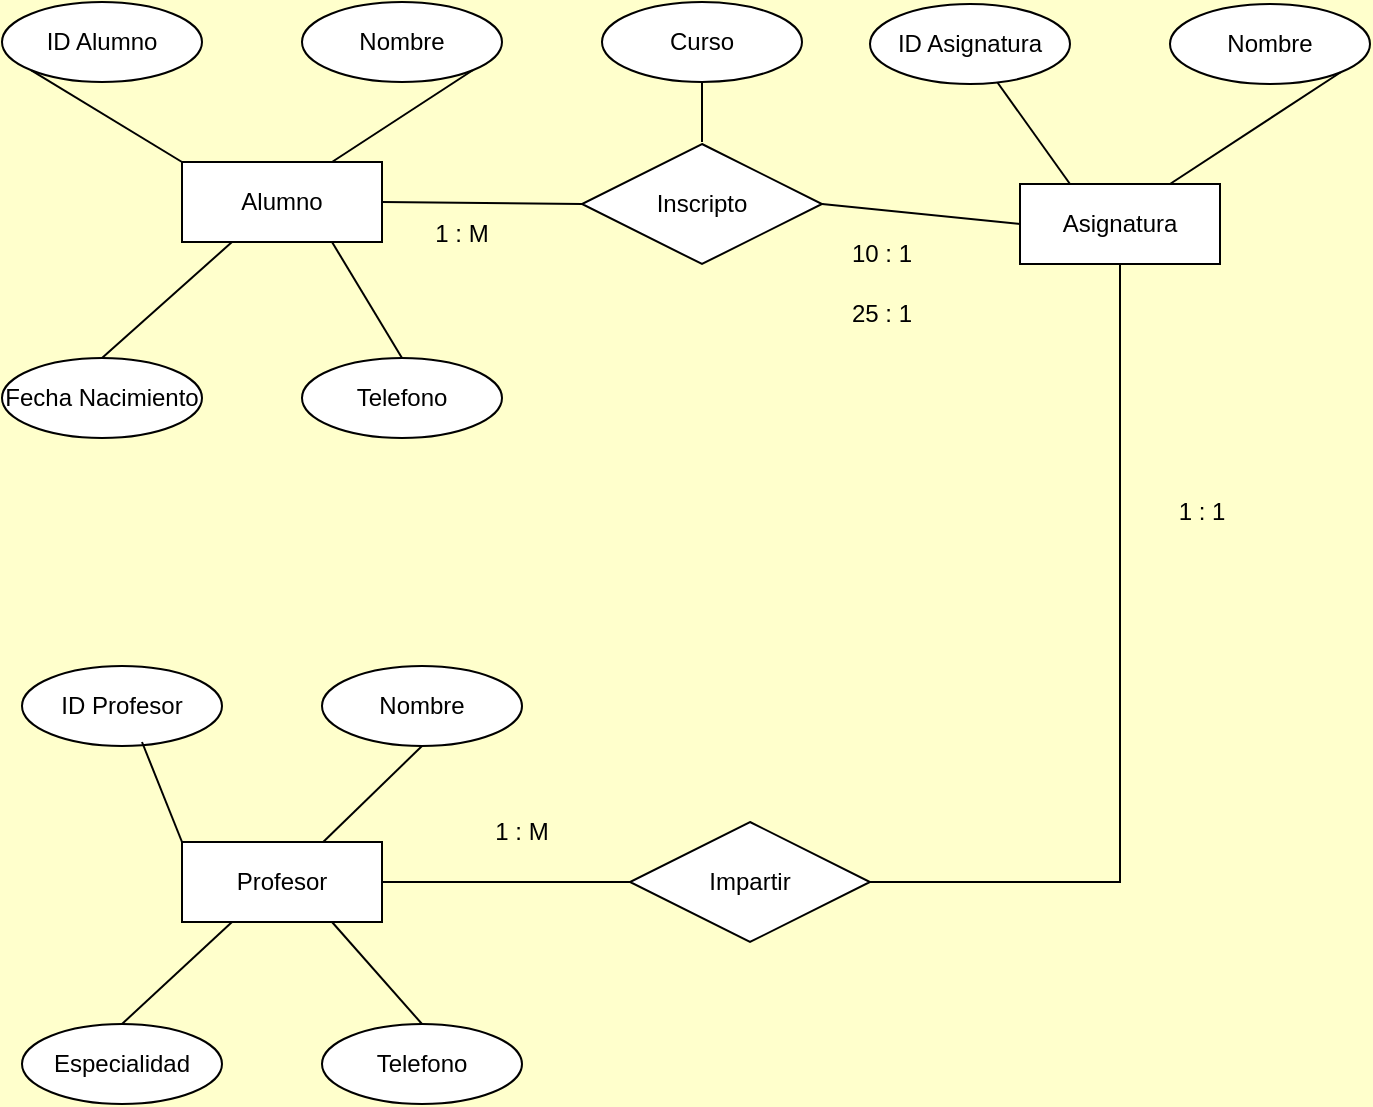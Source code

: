 <mxfile version="17.2.4" type="device"><diagram id="R2lEEEUBdFMjLlhIrx00" name="Page-1"><mxGraphModel dx="1102" dy="695" grid="1" gridSize="10" guides="1" tooltips="1" connect="1" arrows="1" fold="1" page="1" pageScale="1" pageWidth="850" pageHeight="1100" background="#FFFFCC" math="0" shadow="0" extFonts="Permanent Marker^https://fonts.googleapis.com/css?family=Permanent+Marker"><root><mxCell id="0"/><mxCell id="1" parent="0"/><mxCell id="q3_s1_g2DS0dW8JLRsO9-1" value="Alumno" style="whiteSpace=wrap;html=1;align=center;" parent="1" vertex="1"><mxGeometry x="140" y="120" width="100" height="40" as="geometry"/></mxCell><mxCell id="q3_s1_g2DS0dW8JLRsO9-2" value="Asignatura" style="whiteSpace=wrap;html=1;align=center;" parent="1" vertex="1"><mxGeometry x="559" y="131" width="100" height="40" as="geometry"/></mxCell><mxCell id="q3_s1_g2DS0dW8JLRsO9-3" value="Profesor" style="whiteSpace=wrap;html=1;align=center;" parent="1" vertex="1"><mxGeometry x="140" y="460" width="100" height="40" as="geometry"/></mxCell><mxCell id="q3_s1_g2DS0dW8JLRsO9-4" value="ID Alumno" style="ellipse;whiteSpace=wrap;html=1;align=center;" parent="1" vertex="1"><mxGeometry x="50" y="40" width="100" height="40" as="geometry"/></mxCell><mxCell id="q3_s1_g2DS0dW8JLRsO9-5" value="Nombre" style="ellipse;whiteSpace=wrap;html=1;align=center;" parent="1" vertex="1"><mxGeometry x="200" y="40" width="100" height="40" as="geometry"/></mxCell><mxCell id="q3_s1_g2DS0dW8JLRsO9-6" value="Fecha Nacimiento" style="ellipse;whiteSpace=wrap;html=1;align=center;" parent="1" vertex="1"><mxGeometry x="50" y="218" width="100" height="40" as="geometry"/></mxCell><mxCell id="q3_s1_g2DS0dW8JLRsO9-7" value="Telefono" style="ellipse;whiteSpace=wrap;html=1;align=center;" parent="1" vertex="1"><mxGeometry x="200" y="218" width="100" height="40" as="geometry"/></mxCell><mxCell id="q3_s1_g2DS0dW8JLRsO9-8" value="ID Asignatura" style="ellipse;whiteSpace=wrap;html=1;align=center;" parent="1" vertex="1"><mxGeometry x="484" y="41" width="100" height="40" as="geometry"/></mxCell><mxCell id="q3_s1_g2DS0dW8JLRsO9-9" value="Nombre" style="ellipse;whiteSpace=wrap;html=1;align=center;" parent="1" vertex="1"><mxGeometry x="634" y="41" width="100" height="40" as="geometry"/></mxCell><mxCell id="q3_s1_g2DS0dW8JLRsO9-10" value="ID Profesor" style="ellipse;whiteSpace=wrap;html=1;align=center;" parent="1" vertex="1"><mxGeometry x="60" y="372" width="100" height="40" as="geometry"/></mxCell><mxCell id="q3_s1_g2DS0dW8JLRsO9-11" value="Nombre" style="ellipse;whiteSpace=wrap;html=1;align=center;" parent="1" vertex="1"><mxGeometry x="210" y="372" width="100" height="40" as="geometry"/></mxCell><mxCell id="q3_s1_g2DS0dW8JLRsO9-12" value="Especialidad" style="ellipse;whiteSpace=wrap;html=1;align=center;" parent="1" vertex="1"><mxGeometry x="60" y="551" width="100" height="40" as="geometry"/></mxCell><mxCell id="q3_s1_g2DS0dW8JLRsO9-13" value="Telefono" style="ellipse;whiteSpace=wrap;html=1;align=center;" parent="1" vertex="1"><mxGeometry x="210" y="551" width="100" height="40" as="geometry"/></mxCell><mxCell id="q3_s1_g2DS0dW8JLRsO9-14" value="" style="endArrow=none;html=1;rounded=0;entryX=0;entryY=1;entryDx=0;entryDy=0;exitX=0;exitY=0;exitDx=0;exitDy=0;" parent="1" source="q3_s1_g2DS0dW8JLRsO9-1" target="q3_s1_g2DS0dW8JLRsO9-4" edge="1"><mxGeometry width="50" height="50" relative="1" as="geometry"><mxPoint x="400" y="310" as="sourcePoint"/><mxPoint x="450" y="260" as="targetPoint"/></mxGeometry></mxCell><mxCell id="q3_s1_g2DS0dW8JLRsO9-15" value="" style="endArrow=none;html=1;rounded=0;entryX=1;entryY=1;entryDx=0;entryDy=0;exitX=0.75;exitY=0;exitDx=0;exitDy=0;" parent="1" source="q3_s1_g2DS0dW8JLRsO9-1" target="q3_s1_g2DS0dW8JLRsO9-5" edge="1"><mxGeometry width="50" height="50" relative="1" as="geometry"><mxPoint x="400" y="310" as="sourcePoint"/><mxPoint x="450" y="260" as="targetPoint"/></mxGeometry></mxCell><mxCell id="q3_s1_g2DS0dW8JLRsO9-16" value="" style="endArrow=none;html=1;rounded=0;entryX=0.25;entryY=1;entryDx=0;entryDy=0;exitX=0.5;exitY=0;exitDx=0;exitDy=0;" parent="1" source="q3_s1_g2DS0dW8JLRsO9-6" target="q3_s1_g2DS0dW8JLRsO9-1" edge="1"><mxGeometry width="50" height="50" relative="1" as="geometry"><mxPoint x="400" y="310" as="sourcePoint"/><mxPoint x="450" y="260" as="targetPoint"/></mxGeometry></mxCell><mxCell id="q3_s1_g2DS0dW8JLRsO9-17" value="" style="endArrow=none;html=1;rounded=0;entryX=0.75;entryY=1;entryDx=0;entryDy=0;exitX=0.5;exitY=0;exitDx=0;exitDy=0;" parent="1" source="q3_s1_g2DS0dW8JLRsO9-7" target="q3_s1_g2DS0dW8JLRsO9-1" edge="1"><mxGeometry width="50" height="50" relative="1" as="geometry"><mxPoint x="400" y="310" as="sourcePoint"/><mxPoint x="450" y="260" as="targetPoint"/></mxGeometry></mxCell><mxCell id="q3_s1_g2DS0dW8JLRsO9-18" value="" style="endArrow=none;html=1;rounded=0;exitX=0.25;exitY=0;exitDx=0;exitDy=0;" parent="1" source="q3_s1_g2DS0dW8JLRsO9-2" target="q3_s1_g2DS0dW8JLRsO9-8" edge="1"><mxGeometry width="50" height="50" relative="1" as="geometry"><mxPoint x="499" y="241" as="sourcePoint"/><mxPoint x="539" y="91" as="targetPoint"/></mxGeometry></mxCell><mxCell id="q3_s1_g2DS0dW8JLRsO9-19" value="" style="endArrow=none;html=1;rounded=0;entryX=1;entryY=1;entryDx=0;entryDy=0;exitX=0.75;exitY=0;exitDx=0;exitDy=0;" parent="1" source="q3_s1_g2DS0dW8JLRsO9-2" target="q3_s1_g2DS0dW8JLRsO9-9" edge="1"><mxGeometry width="50" height="50" relative="1" as="geometry"><mxPoint x="499" y="241" as="sourcePoint"/><mxPoint x="549" y="191" as="targetPoint"/></mxGeometry></mxCell><mxCell id="q3_s1_g2DS0dW8JLRsO9-20" value="" style="endArrow=none;html=1;rounded=0;exitX=0;exitY=0;exitDx=0;exitDy=0;" parent="1" source="q3_s1_g2DS0dW8JLRsO9-3" edge="1"><mxGeometry width="50" height="50" relative="1" as="geometry"><mxPoint x="400" y="310" as="sourcePoint"/><mxPoint x="120" y="410" as="targetPoint"/></mxGeometry></mxCell><mxCell id="q3_s1_g2DS0dW8JLRsO9-21" value="" style="endArrow=none;html=1;rounded=0;entryX=0.5;entryY=1;entryDx=0;entryDy=0;" parent="1" source="q3_s1_g2DS0dW8JLRsO9-3" target="q3_s1_g2DS0dW8JLRsO9-11" edge="1"><mxGeometry width="50" height="50" relative="1" as="geometry"><mxPoint x="400" y="310" as="sourcePoint"/><mxPoint x="450" y="260" as="targetPoint"/></mxGeometry></mxCell><mxCell id="q3_s1_g2DS0dW8JLRsO9-22" value="" style="endArrow=none;html=1;rounded=0;exitX=0.5;exitY=0;exitDx=0;exitDy=0;entryX=0.25;entryY=1;entryDx=0;entryDy=0;" parent="1" source="q3_s1_g2DS0dW8JLRsO9-12" target="q3_s1_g2DS0dW8JLRsO9-3" edge="1"><mxGeometry width="50" height="50" relative="1" as="geometry"><mxPoint x="400" y="510" as="sourcePoint"/><mxPoint x="450" y="460" as="targetPoint"/></mxGeometry></mxCell><mxCell id="q3_s1_g2DS0dW8JLRsO9-23" value="" style="endArrow=none;html=1;rounded=0;exitX=0.5;exitY=0;exitDx=0;exitDy=0;entryX=0.75;entryY=1;entryDx=0;entryDy=0;" parent="1" source="q3_s1_g2DS0dW8JLRsO9-13" target="q3_s1_g2DS0dW8JLRsO9-3" edge="1"><mxGeometry width="50" height="50" relative="1" as="geometry"><mxPoint x="400" y="510" as="sourcePoint"/><mxPoint x="450" y="460" as="targetPoint"/></mxGeometry></mxCell><mxCell id="q3_s1_g2DS0dW8JLRsO9-24" value="Inscripto" style="shape=rhombus;perimeter=rhombusPerimeter;whiteSpace=wrap;html=1;align=center;" parent="1" vertex="1"><mxGeometry x="340" y="111" width="120" height="60" as="geometry"/></mxCell><mxCell id="q3_s1_g2DS0dW8JLRsO9-25" value="" style="endArrow=none;html=1;rounded=0;entryX=0;entryY=0.5;entryDx=0;entryDy=0;exitX=1;exitY=0.5;exitDx=0;exitDy=0;" parent="1" source="q3_s1_g2DS0dW8JLRsO9-1" target="q3_s1_g2DS0dW8JLRsO9-24" edge="1"><mxGeometry width="50" height="50" relative="1" as="geometry"><mxPoint x="400" y="310" as="sourcePoint"/><mxPoint x="450" y="260" as="targetPoint"/></mxGeometry></mxCell><mxCell id="q3_s1_g2DS0dW8JLRsO9-26" value="" style="endArrow=none;html=1;rounded=0;entryX=0;entryY=0.5;entryDx=0;entryDy=0;exitX=1;exitY=0.5;exitDx=0;exitDy=0;" parent="1" source="q3_s1_g2DS0dW8JLRsO9-24" target="q3_s1_g2DS0dW8JLRsO9-2" edge="1"><mxGeometry width="50" height="50" relative="1" as="geometry"><mxPoint x="400" y="310" as="sourcePoint"/><mxPoint x="450" y="260" as="targetPoint"/></mxGeometry></mxCell><mxCell id="q3_s1_g2DS0dW8JLRsO9-27" value="1 : M" style="text;html=1;strokeColor=none;fillColor=none;align=center;verticalAlign=middle;whiteSpace=wrap;rounded=0;" parent="1" vertex="1"><mxGeometry x="250" y="141" width="60" height="30" as="geometry"/></mxCell><mxCell id="q3_s1_g2DS0dW8JLRsO9-28" value="10 : 1" style="text;html=1;strokeColor=none;fillColor=none;align=center;verticalAlign=middle;whiteSpace=wrap;rounded=0;" parent="1" vertex="1"><mxGeometry x="460" y="151" width="60" height="30" as="geometry"/></mxCell><mxCell id="q3_s1_g2DS0dW8JLRsO9-29" value="Curso" style="ellipse;whiteSpace=wrap;html=1;align=center;" parent="1" vertex="1"><mxGeometry x="350" y="40" width="100" height="40" as="geometry"/></mxCell><mxCell id="q3_s1_g2DS0dW8JLRsO9-30" value="" style="endArrow=none;html=1;rounded=0;entryX=0.5;entryY=1;entryDx=0;entryDy=0;" parent="1" target="q3_s1_g2DS0dW8JLRsO9-29" edge="1"><mxGeometry width="50" height="50" relative="1" as="geometry"><mxPoint x="400" y="110" as="sourcePoint"/><mxPoint x="450" y="260" as="targetPoint"/></mxGeometry></mxCell><mxCell id="q3_s1_g2DS0dW8JLRsO9-31" value="Impartir" style="shape=rhombus;perimeter=rhombusPerimeter;whiteSpace=wrap;html=1;align=center;" parent="1" vertex="1"><mxGeometry x="364" y="450" width="120" height="60" as="geometry"/></mxCell><mxCell id="q3_s1_g2DS0dW8JLRsO9-32" value="" style="endArrow=none;html=1;rounded=0;exitX=1;exitY=0.5;exitDx=0;exitDy=0;entryX=0;entryY=0.5;entryDx=0;entryDy=0;" parent="1" source="q3_s1_g2DS0dW8JLRsO9-3" target="q3_s1_g2DS0dW8JLRsO9-31" edge="1"><mxGeometry width="50" height="50" relative="1" as="geometry"><mxPoint x="400" y="310" as="sourcePoint"/><mxPoint x="450" y="260" as="targetPoint"/></mxGeometry></mxCell><mxCell id="q3_s1_g2DS0dW8JLRsO9-33" value="" style="endArrow=none;html=1;rounded=0;exitX=1;exitY=0.5;exitDx=0;exitDy=0;entryX=0.5;entryY=1;entryDx=0;entryDy=0;" parent="1" source="q3_s1_g2DS0dW8JLRsO9-31" target="q3_s1_g2DS0dW8JLRsO9-2" edge="1"><mxGeometry width="50" height="50" relative="1" as="geometry"><mxPoint x="400" y="310" as="sourcePoint"/><mxPoint x="450" y="260" as="targetPoint"/><Array as="points"><mxPoint x="609" y="480"/></Array></mxGeometry></mxCell><mxCell id="q3_s1_g2DS0dW8JLRsO9-34" value="1 : 1" style="text;html=1;strokeColor=none;fillColor=none;align=center;verticalAlign=middle;whiteSpace=wrap;rounded=0;" parent="1" vertex="1"><mxGeometry x="620" y="280" width="60" height="30" as="geometry"/></mxCell><mxCell id="q3_s1_g2DS0dW8JLRsO9-35" value="1 : M" style="text;html=1;strokeColor=none;fillColor=none;align=center;verticalAlign=middle;whiteSpace=wrap;rounded=0;" parent="1" vertex="1"><mxGeometry x="280" y="440" width="60" height="30" as="geometry"/></mxCell><mxCell id="C78-opNLuyQIbU7aPViy-1" value="25 : 1" style="text;html=1;strokeColor=none;fillColor=none;align=center;verticalAlign=middle;whiteSpace=wrap;rounded=0;" vertex="1" parent="1"><mxGeometry x="460" y="181" width="60" height="30" as="geometry"/></mxCell></root></mxGraphModel></diagram></mxfile>